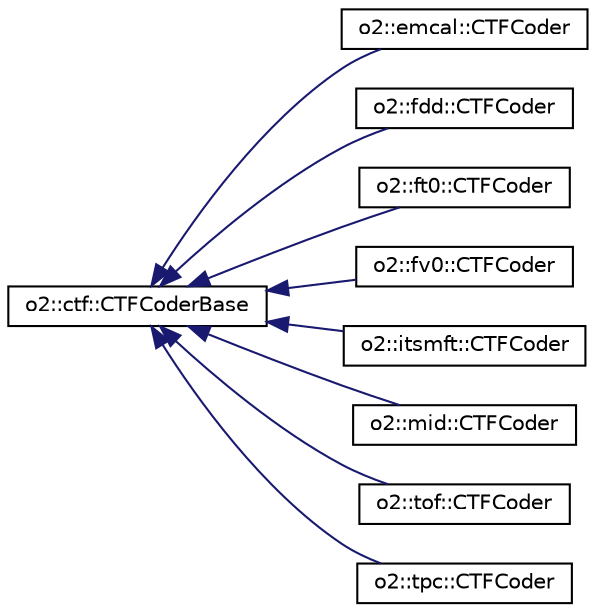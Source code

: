digraph "Graphical Class Hierarchy"
{
 // INTERACTIVE_SVG=YES
  bgcolor="transparent";
  edge [fontname="Helvetica",fontsize="10",labelfontname="Helvetica",labelfontsize="10"];
  node [fontname="Helvetica",fontsize="10",shape=record];
  rankdir="LR";
  Node0 [label="o2::ctf::CTFCoderBase",height=0.2,width=0.4,color="black",URL="$d1/db7/classo2_1_1ctf_1_1CTFCoderBase.html"];
  Node0 -> Node1 [dir="back",color="midnightblue",fontsize="10",style="solid",fontname="Helvetica"];
  Node1 [label="o2::emcal::CTFCoder",height=0.2,width=0.4,color="black",URL="$dd/d89/classo2_1_1emcal_1_1CTFCoder.html"];
  Node0 -> Node2 [dir="back",color="midnightblue",fontsize="10",style="solid",fontname="Helvetica"];
  Node2 [label="o2::fdd::CTFCoder",height=0.2,width=0.4,color="black",URL="$dc/dd0/classo2_1_1fdd_1_1CTFCoder.html"];
  Node0 -> Node3 [dir="back",color="midnightblue",fontsize="10",style="solid",fontname="Helvetica"];
  Node3 [label="o2::ft0::CTFCoder",height=0.2,width=0.4,color="black",URL="$d1/df2/classo2_1_1ft0_1_1CTFCoder.html"];
  Node0 -> Node4 [dir="back",color="midnightblue",fontsize="10",style="solid",fontname="Helvetica"];
  Node4 [label="o2::fv0::CTFCoder",height=0.2,width=0.4,color="black",URL="$d5/ddc/classo2_1_1fv0_1_1CTFCoder.html"];
  Node0 -> Node5 [dir="back",color="midnightblue",fontsize="10",style="solid",fontname="Helvetica"];
  Node5 [label="o2::itsmft::CTFCoder",height=0.2,width=0.4,color="black",URL="$d0/d32/classo2_1_1itsmft_1_1CTFCoder.html"];
  Node0 -> Node6 [dir="back",color="midnightblue",fontsize="10",style="solid",fontname="Helvetica"];
  Node6 [label="o2::mid::CTFCoder",height=0.2,width=0.4,color="black",URL="$df/d51/classo2_1_1mid_1_1CTFCoder.html"];
  Node0 -> Node7 [dir="back",color="midnightblue",fontsize="10",style="solid",fontname="Helvetica"];
  Node7 [label="o2::tof::CTFCoder",height=0.2,width=0.4,color="black",URL="$da/d9a/classo2_1_1tof_1_1CTFCoder.html"];
  Node0 -> Node8 [dir="back",color="midnightblue",fontsize="10",style="solid",fontname="Helvetica"];
  Node8 [label="o2::tpc::CTFCoder",height=0.2,width=0.4,color="black",URL="$d4/d75/classo2_1_1tpc_1_1CTFCoder.html"];
}
